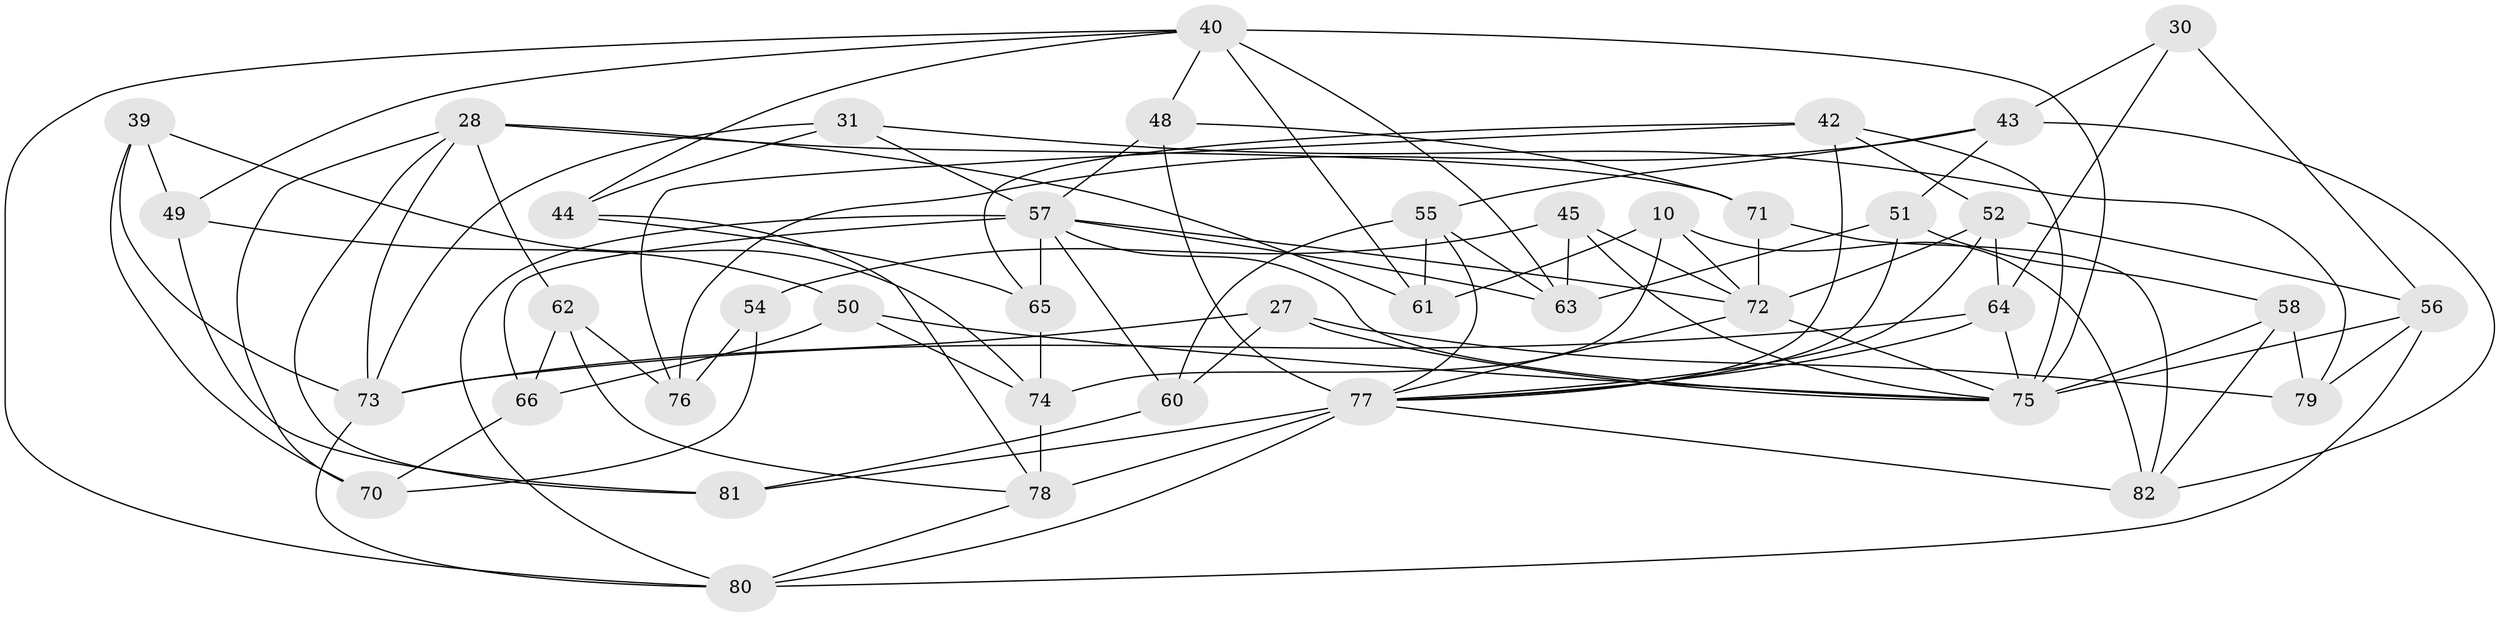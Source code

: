 // original degree distribution, {4: 1.0}
// Generated by graph-tools (version 1.1) at 2025/56/03/09/25 04:56:11]
// undirected, 41 vertices, 101 edges
graph export_dot {
graph [start="1"]
  node [color=gray90,style=filled];
  10 [super="+3"];
  27;
  28 [super="+24"];
  30;
  31;
  39;
  40 [super="+7+26+29"];
  42 [super="+37"];
  43 [super="+16"];
  44;
  45 [super="+38"];
  48 [super="+4+12"];
  49;
  50;
  51;
  52 [super="+11"];
  54;
  55 [super="+23"];
  56 [super="+41"];
  57 [super="+20+25+33"];
  58;
  60;
  61 [super="+59"];
  62;
  63 [super="+18"];
  64 [super="+1"];
  65;
  66;
  70;
  71;
  72 [super="+6+68"];
  73 [super="+69"];
  74 [super="+21"];
  75 [super="+53+36"];
  76;
  77 [super="+19+67"];
  78 [super="+32"];
  79;
  80 [super="+8+17"];
  81;
  82 [super="+22"];
  10 -- 82 [weight=2];
  10 -- 74;
  10 -- 61 [weight=2];
  10 -- 72;
  27 -- 60;
  27 -- 79;
  27 -- 75;
  27 -- 73;
  28 -- 62;
  28 -- 61 [weight=2];
  28 -- 81;
  28 -- 70;
  28 -- 71;
  28 -- 73 [weight=2];
  30 -- 43 [weight=2];
  30 -- 56;
  30 -- 64;
  31 -- 73;
  31 -- 44;
  31 -- 79;
  31 -- 57;
  39 -- 73;
  39 -- 70;
  39 -- 49;
  39 -- 74;
  40 -- 75 [weight=3];
  40 -- 63;
  40 -- 49;
  40 -- 48;
  40 -- 61;
  40 -- 80 [weight=2];
  40 -- 44;
  42 -- 76;
  42 -- 65;
  42 -- 52;
  42 -- 75;
  42 -- 77 [weight=2];
  43 -- 76;
  43 -- 51;
  43 -- 82;
  43 -- 55;
  44 -- 78;
  44 -- 65;
  45 -- 54 [weight=2];
  45 -- 63 [weight=2];
  45 -- 72;
  45 -- 75;
  48 -- 71;
  48 -- 77 [weight=4];
  48 -- 57 [weight=2];
  49 -- 50;
  49 -- 81;
  50 -- 66;
  50 -- 74;
  50 -- 75;
  51 -- 63;
  51 -- 58;
  51 -- 77;
  52 -- 72 [weight=2];
  52 -- 64;
  52 -- 56;
  52 -- 77;
  54 -- 76;
  54 -- 70;
  55 -- 60;
  55 -- 63;
  55 -- 61;
  55 -- 77 [weight=2];
  56 -- 80 [weight=2];
  56 -- 79;
  56 -- 75;
  57 -- 60;
  57 -- 72;
  57 -- 66;
  57 -- 65;
  57 -- 63;
  57 -- 80;
  57 -- 75;
  58 -- 75;
  58 -- 79;
  58 -- 82;
  60 -- 81;
  62 -- 76;
  62 -- 66;
  62 -- 78;
  64 -- 77;
  64 -- 73 [weight=2];
  64 -- 75;
  65 -- 74;
  66 -- 70;
  71 -- 82;
  71 -- 72;
  72 -- 75;
  72 -- 77;
  73 -- 80;
  74 -- 78 [weight=2];
  77 -- 82;
  77 -- 78 [weight=3];
  77 -- 80;
  77 -- 81;
  78 -- 80;
}
